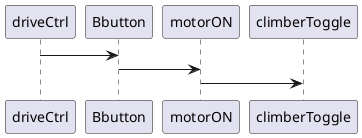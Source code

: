 @startuml
participant driveCtrl
participant Bbutton
participant motorON
participant climberToggle



driveCtrl -> Bbutton:
Bbutton -> motorON:
motorON -> climberToggle:


@enduml